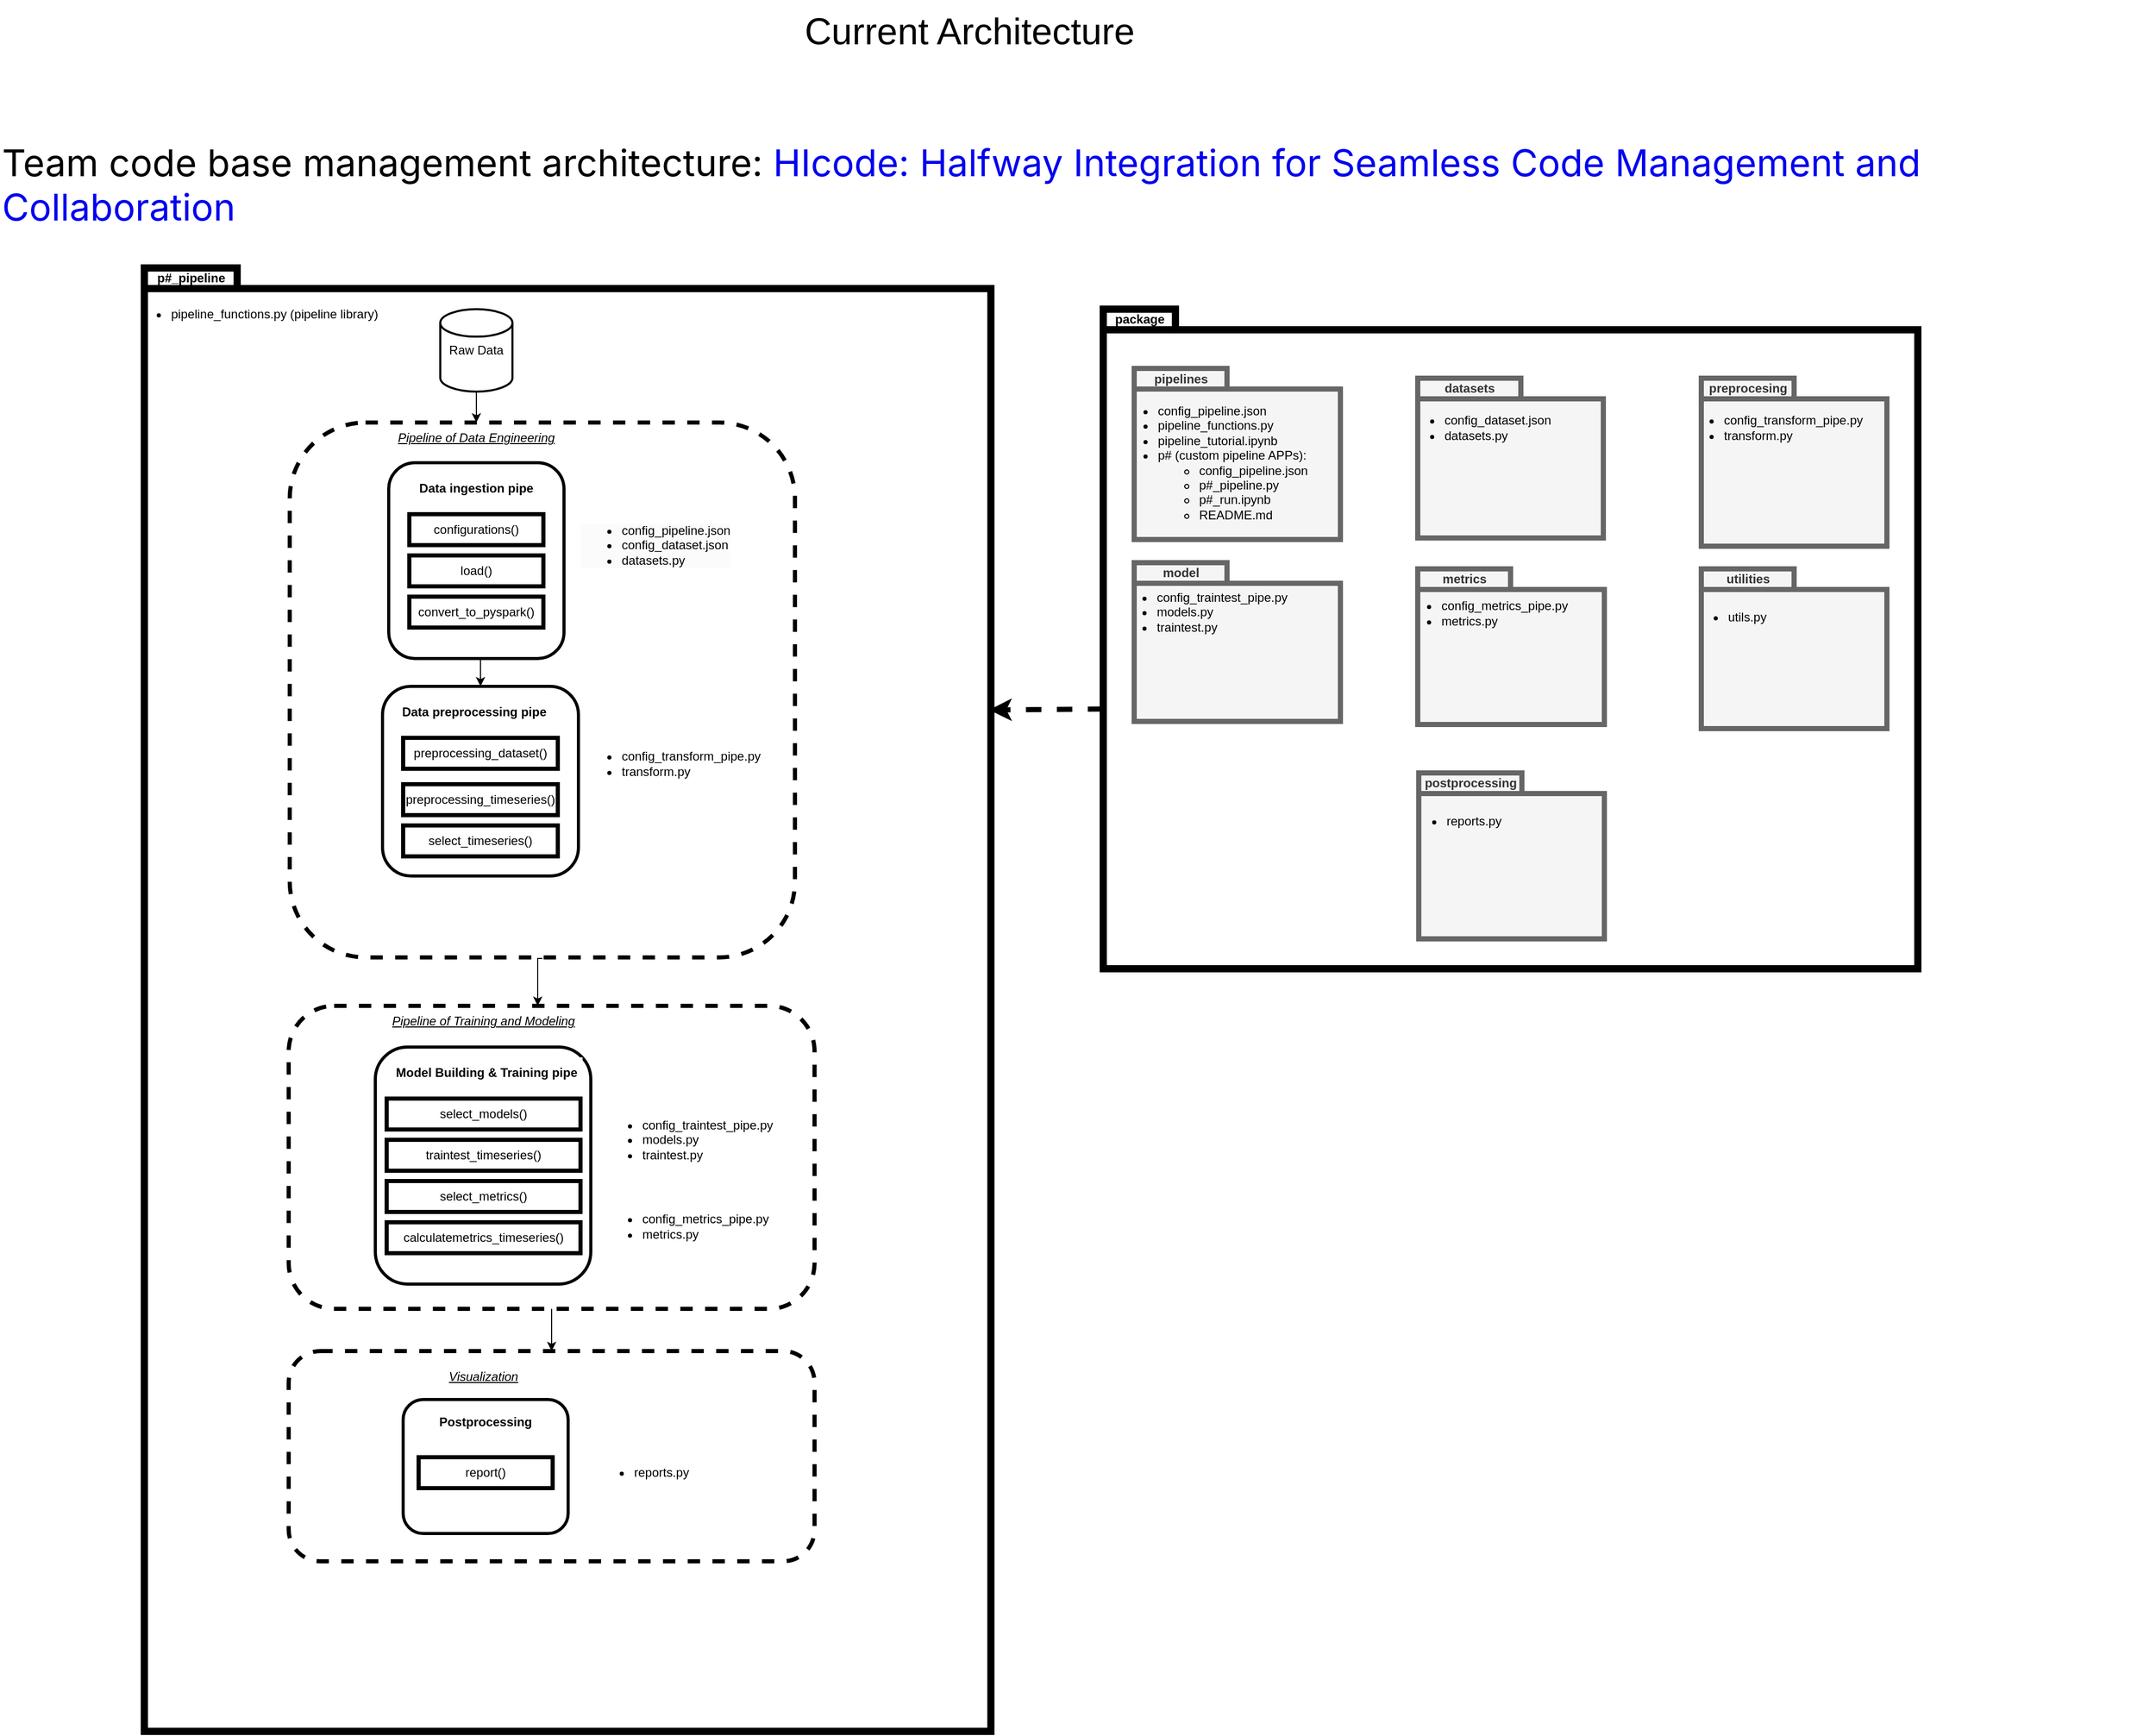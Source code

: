 <mxfile version="27.1.4">
  <diagram name="architrecture_diagram" id="HQ712C9doR03rhy1S5jf">
    <mxGraphModel dx="2430" dy="2640" grid="1" gridSize="10" guides="1" tooltips="1" connect="1" arrows="1" fold="1" page="1" pageScale="1" pageWidth="827" pageHeight="1169" math="0" shadow="0">
      <root>
        <mxCell id="0" />
        <mxCell id="1" parent="0" />
        <mxCell id="vaZw7ZPf9e5VCLAtTvDp-1" value="" style="group" connectable="0" vertex="1" parent="1">
          <mxGeometry x="390" y="450" width="2090" height="1680" as="geometry" />
        </mxCell>
        <mxCell id="vaZw7ZPf9e5VCLAtTvDp-2" value="&lt;font style=&quot;font-size: 36px;&quot;&gt;Current Architecture&amp;nbsp;&lt;br&gt;&lt;/font&gt;" style="text;html=1;align=center;verticalAlign=middle;resizable=0;points=[];autosize=1;strokeColor=none;fillColor=none;" vertex="1" parent="vaZw7ZPf9e5VCLAtTvDp-1">
          <mxGeometry x="770" width="350" height="60" as="geometry" />
        </mxCell>
        <mxCell id="vaZw7ZPf9e5VCLAtTvDp-3" value="&lt;font style=&quot;background-color: rgb(255, 255, 255); font-size: 36px;&quot;&gt;&lt;span style=&quot;font-family: -apple-system, BlinkMacSystemFont, &amp;quot;Segoe UI&amp;quot;, &amp;quot;Noto Sans&amp;quot;, Helvetica, Arial, sans-serif, &amp;quot;Apple Color Emoji&amp;quot;, &amp;quot;Segoe UI Emoji&amp;quot;; font-style: normal; font-variant-ligatures: normal; font-variant-caps: normal; font-weight: 400; letter-spacing: normal; orphans: 2; text-align: start; text-indent: 0px; text-transform: none; widows: 2; word-spacing: 0px; -webkit-text-stroke-width: 0px; text-decoration-thickness: initial; text-decoration-style: initial; text-decoration-color: initial; float: none; display: inline !important;&quot;&gt;Team code base management architecture:&amp;nbsp;&lt;/span&gt;&lt;a style=&quot;box-sizing: border-box; text-decoration: none; font-family: -apple-system, BlinkMacSystemFont, &amp;quot;Segoe UI&amp;quot;, &amp;quot;Noto Sans&amp;quot;, Helvetica, Arial, sans-serif, &amp;quot;Apple Color Emoji&amp;quot;, &amp;quot;Segoe UI Emoji&amp;quot;; font-style: normal; font-variant-ligatures: normal; font-variant-caps: normal; font-weight: 400; letter-spacing: normal; orphans: 2; text-align: start; text-indent: 0px; text-transform: none; widows: 2; word-spacing: 0px; -webkit-text-stroke-width: 0px;&quot; href=&quot;https://github.com/nmc-costa/HIcode&quot;&gt;HIcode: Halfway Integration for Seamless Code Management and Collaboration&lt;/a&gt;&lt;/font&gt;" style="text;whiteSpace=wrap;html=1;" vertex="1" parent="vaZw7ZPf9e5VCLAtTvDp-1">
          <mxGeometry y="130" width="2090" height="60" as="geometry" />
        </mxCell>
        <mxCell id="vaZw7ZPf9e5VCLAtTvDp-4" value="" style="group" vertex="1" connectable="0" parent="vaZw7ZPf9e5VCLAtTvDp-1">
          <mxGeometry x="140" y="260" width="1720" height="1420" as="geometry" />
        </mxCell>
        <mxCell id="vaZw7ZPf9e5VCLAtTvDp-5" value="package" style="shape=folder;fontStyle=1;tabWidth=70;tabHeight=20;tabPosition=left;html=1;boundedLbl=1;labelInHeader=1;container=1;collapsible=0;recursiveResize=0;strokeWidth=7;" vertex="1" parent="vaZw7ZPf9e5VCLAtTvDp-4">
          <mxGeometry x="930" y="40" width="790" height="640" as="geometry" />
        </mxCell>
        <mxCell id="vaZw7ZPf9e5VCLAtTvDp-6" value="preprocesing" style="shape=folder;fontStyle=1;tabWidth=90;tabHeight=20;tabPosition=left;html=1;boundedLbl=1;labelInHeader=1;container=1;collapsible=0;recursiveResize=0;strokeWidth=5;fillColor=#f5f5f5;fontColor=#333333;strokeColor=#666666;" vertex="1" parent="vaZw7ZPf9e5VCLAtTvDp-5">
          <mxGeometry x="580" y="67" width="180" height="163" as="geometry" />
        </mxCell>
        <mxCell id="vaZw7ZPf9e5VCLAtTvDp-7" value="&lt;ul&gt;&lt;li&gt;config_transform_pipe.py&lt;/li&gt;&lt;li&gt;transform.py&lt;/li&gt;&lt;/ul&gt;" style="text;html=1;align=left;verticalAlign=middle;resizable=0;points=[];autosize=1;strokeColor=none;fillColor=none;" vertex="1" parent="vaZw7ZPf9e5VCLAtTvDp-6">
          <mxGeometry x="-20" y="13" width="200" height="70" as="geometry" />
        </mxCell>
        <mxCell id="vaZw7ZPf9e5VCLAtTvDp-8" value="postprocessing" style="shape=folder;fontStyle=1;tabWidth=100;tabHeight=20;tabPosition=left;html=1;boundedLbl=1;labelInHeader=1;container=1;collapsible=0;recursiveResize=0;strokeWidth=5;fillColor=#f5f5f5;fontColor=#333333;strokeColor=#666666;" vertex="1" parent="vaZw7ZPf9e5VCLAtTvDp-5">
          <mxGeometry x="306" y="450" width="180" height="161" as="geometry" />
        </mxCell>
        <mxCell id="vaZw7ZPf9e5VCLAtTvDp-9" value="&lt;ul&gt;&lt;li&gt;reports.py&lt;/li&gt;&lt;/ul&gt;" style="text;html=1;align=left;verticalAlign=middle;resizable=0;points=[];autosize=1;strokeColor=none;fillColor=none;" vertex="1" parent="vaZw7ZPf9e5VCLAtTvDp-8">
          <mxGeometry x="-15" y="22" width="120" height="50" as="geometry" />
        </mxCell>
        <mxCell id="vaZw7ZPf9e5VCLAtTvDp-10" value="datasets" style="shape=folder;fontStyle=1;tabWidth=100;tabHeight=20;tabPosition=left;html=1;boundedLbl=1;labelInHeader=1;container=1;collapsible=0;recursiveResize=0;strokeWidth=5;fillColor=#f5f5f5;fontColor=#333333;strokeColor=#666666;" vertex="1" parent="vaZw7ZPf9e5VCLAtTvDp-5">
          <mxGeometry x="305" y="67" width="180" height="155" as="geometry" />
        </mxCell>
        <mxCell id="vaZw7ZPf9e5VCLAtTvDp-11" value="&lt;ul&gt;&lt;li&gt;config_dataset.json&lt;/li&gt;&lt;li&gt;datasets.py&lt;/li&gt;&lt;/ul&gt;" style="text;html=1;align=left;verticalAlign=middle;resizable=0;points=[];autosize=1;strokeColor=none;fillColor=none;" vertex="1" parent="vaZw7ZPf9e5VCLAtTvDp-10">
          <mxGeometry x="-16" y="13" width="170" height="70" as="geometry" />
        </mxCell>
        <mxCell id="vaZw7ZPf9e5VCLAtTvDp-12" value="metrics" style="shape=folder;fontStyle=1;tabWidth=90;tabHeight=20;tabPosition=left;html=1;boundedLbl=1;labelInHeader=1;container=1;collapsible=0;recursiveResize=0;strokeWidth=5;fillColor=#f5f5f5;fontColor=#333333;strokeColor=#666666;" vertex="1" parent="vaZw7ZPf9e5VCLAtTvDp-5">
          <mxGeometry x="305" y="252" width="181" height="151" as="geometry" />
        </mxCell>
        <mxCell id="vaZw7ZPf9e5VCLAtTvDp-13" value="&lt;ul&gt;&lt;li&gt;config_metrics_pipe.py&lt;/li&gt;&lt;li&gt;metrics.py&lt;/li&gt;&lt;/ul&gt;" style="text;html=1;align=left;verticalAlign=middle;resizable=0;points=[];autosize=1;strokeColor=none;fillColor=none;" vertex="1" parent="vaZw7ZPf9e5VCLAtTvDp-12">
          <mxGeometry x="-19" y="8" width="190" height="70" as="geometry" />
        </mxCell>
        <mxCell id="vaZw7ZPf9e5VCLAtTvDp-14" value="utilities" style="shape=folder;fontStyle=1;tabWidth=90;tabHeight=20;tabPosition=left;html=1;boundedLbl=1;labelInHeader=1;container=1;collapsible=0;recursiveResize=0;strokeWidth=5;fillColor=#f5f5f5;fontColor=#333333;strokeColor=#666666;" vertex="1" parent="vaZw7ZPf9e5VCLAtTvDp-5">
          <mxGeometry x="580" y="252" width="180" height="155" as="geometry" />
        </mxCell>
        <mxCell id="vaZw7ZPf9e5VCLAtTvDp-15" value="&lt;ul&gt;&lt;li&gt;utils.py&lt;/li&gt;&lt;/ul&gt;" style="text;html=1;align=left;verticalAlign=middle;resizable=0;points=[];autosize=1;strokeColor=none;fillColor=none;" vertex="1" parent="vaZw7ZPf9e5VCLAtTvDp-14">
          <mxGeometry x="-16" y="22" width="100" height="50" as="geometry" />
        </mxCell>
        <mxCell id="vaZw7ZPf9e5VCLAtTvDp-16" value="pipelines" style="shape=folder;fontStyle=1;tabWidth=90;tabHeight=20;tabPosition=left;html=1;boundedLbl=1;labelInHeader=1;container=1;collapsible=0;recursiveResize=0;strokeWidth=5;fillColor=#f5f5f5;fontColor=#333333;strokeColor=#666666;" vertex="1" parent="vaZw7ZPf9e5VCLAtTvDp-5">
          <mxGeometry x="30" y="57.5" width="200" height="166" as="geometry" />
        </mxCell>
        <mxCell id="vaZw7ZPf9e5VCLAtTvDp-17" value="&lt;ul&gt;&lt;li style=&quot;border-color: var(--border-color);&quot;&gt;config_pipeline.json&lt;/li&gt;&lt;li&gt;pipeline_functions.py&lt;/li&gt;&lt;li&gt;pipeline_tutorial.ipynb&lt;/li&gt;&lt;li&gt;p# (custom pipeline APPs):&lt;/li&gt;&lt;ul&gt;&lt;li&gt;config_pipeline.json&lt;/li&gt;&lt;li&gt;p#_pipeline.py&lt;/li&gt;&lt;li&gt;p#_run.ipynb&lt;/li&gt;&lt;li&gt;README.md&lt;/li&gt;&lt;/ul&gt;&lt;/ul&gt;" style="text;html=1;align=left;verticalAlign=middle;resizable=0;points=[];autosize=1;strokeColor=none;fillColor=none;" vertex="1" parent="vaZw7ZPf9e5VCLAtTvDp-16">
          <mxGeometry x="-19" y="16" width="210" height="150" as="geometry" />
        </mxCell>
        <mxCell id="vaZw7ZPf9e5VCLAtTvDp-18" value="model" style="shape=folder;fontStyle=1;tabWidth=90;tabHeight=20;tabPosition=left;html=1;boundedLbl=1;labelInHeader=1;container=1;collapsible=0;recursiveResize=0;strokeWidth=5;fillColor=#f5f5f5;fontColor=#333333;strokeColor=#666666;" vertex="1" parent="vaZw7ZPf9e5VCLAtTvDp-5">
          <mxGeometry x="30" y="246" width="200" height="154" as="geometry" />
        </mxCell>
        <mxCell id="vaZw7ZPf9e5VCLAtTvDp-19" value="&lt;ul&gt;&lt;li&gt;config_traintest_pipe.py&lt;/li&gt;&lt;li&gt;models.py&lt;/li&gt;&lt;li&gt;traintest.py&lt;/li&gt;&lt;/ul&gt;" style="text;html=1;align=left;verticalAlign=middle;resizable=0;points=[];autosize=1;strokeColor=none;fillColor=none;" vertex="1" parent="vaZw7ZPf9e5VCLAtTvDp-18">
          <mxGeometry x="-20" y="8" width="190" height="80" as="geometry" />
        </mxCell>
        <mxCell id="vaZw7ZPf9e5VCLAtTvDp-20" value="p#_pipeline" style="shape=folder;fontStyle=1;tabWidth=90;tabHeight=20;tabPosition=left;html=1;boundedLbl=1;labelInHeader=1;container=1;collapsible=0;recursiveResize=0;strokeWidth=7;" vertex="1" parent="vaZw7ZPf9e5VCLAtTvDp-4">
          <mxGeometry width="821" height="1420" as="geometry" />
        </mxCell>
        <mxCell id="vaZw7ZPf9e5VCLAtTvDp-21" value="" style="rounded=1;whiteSpace=wrap;html=1;strokeWidth=4;dashed=1;" vertex="1" parent="vaZw7ZPf9e5VCLAtTvDp-20">
          <mxGeometry x="141" y="150" width="490" height="518.94" as="geometry" />
        </mxCell>
        <mxCell id="vaZw7ZPf9e5VCLAtTvDp-22" value="" style="rounded=1;whiteSpace=wrap;html=1;strokeWidth=3;" vertex="1" parent="vaZw7ZPf9e5VCLAtTvDp-20">
          <mxGeometry x="237" y="188.94" width="170" height="190" as="geometry" />
        </mxCell>
        <mxCell id="vaZw7ZPf9e5VCLAtTvDp-23" value="&lt;br&gt;&lt;br&gt;&lt;br&gt;&lt;br&gt;&lt;br&gt;&lt;br&gt;&lt;br&gt;&lt;br&gt;&lt;br&gt;&lt;br&gt;&lt;br&gt;&lt;br&gt;" style="rounded=1;whiteSpace=wrap;html=1;strokeWidth=3;" vertex="1" parent="vaZw7ZPf9e5VCLAtTvDp-20">
          <mxGeometry x="231" y="405.95" width="190" height="184.05" as="geometry" />
        </mxCell>
        <mxCell id="vaZw7ZPf9e5VCLAtTvDp-24" style="edgeStyle=orthogonalEdgeStyle;rounded=0;orthogonalLoop=1;jettySize=auto;html=1;entryX=0.5;entryY=0;entryDx=0;entryDy=0;" edge="1" parent="vaZw7ZPf9e5VCLAtTvDp-20" target="vaZw7ZPf9e5VCLAtTvDp-23">
          <mxGeometry relative="1" as="geometry">
            <mxPoint x="239.7" y="443.45" as="targetPoint" />
            <mxPoint x="322" y="380" as="sourcePoint" />
            <Array as="points" />
          </mxGeometry>
        </mxCell>
        <mxCell id="vaZw7ZPf9e5VCLAtTvDp-25" value="preprocessing_dataset()" style="rounded=0;whiteSpace=wrap;html=1;strokeWidth=4;" vertex="1" parent="vaZw7ZPf9e5VCLAtTvDp-20">
          <mxGeometry x="251" y="455.95" width="150" height="30" as="geometry" />
        </mxCell>
        <mxCell id="vaZw7ZPf9e5VCLAtTvDp-26" value="preprocessing_timeseries()" style="rounded=0;whiteSpace=wrap;html=1;strokeWidth=4;" vertex="1" parent="vaZw7ZPf9e5VCLAtTvDp-20">
          <mxGeometry x="251" y="500.95" width="150" height="30" as="geometry" />
        </mxCell>
        <mxCell id="vaZw7ZPf9e5VCLAtTvDp-27" value="select_timeseries()" style="rounded=0;whiteSpace=wrap;html=1;strokeWidth=4;" vertex="1" parent="vaZw7ZPf9e5VCLAtTvDp-20">
          <mxGeometry x="251" y="540.95" width="150" height="30" as="geometry" />
        </mxCell>
        <mxCell id="vaZw7ZPf9e5VCLAtTvDp-28" value="&lt;b&gt;Data preprocessing pipe&lt;/b&gt;" style="rounded=0;whiteSpace=wrap;html=1;strokeWidth=4;strokeColor=none;" vertex="1" parent="vaZw7ZPf9e5VCLAtTvDp-20">
          <mxGeometry x="245" y="415.95" width="150" height="30" as="geometry" />
        </mxCell>
        <mxCell id="vaZw7ZPf9e5VCLAtTvDp-29" value="" style="rounded=1;whiteSpace=wrap;html=1;strokeWidth=4;dashed=1;" vertex="1" parent="vaZw7ZPf9e5VCLAtTvDp-20">
          <mxGeometry x="140" y="716" width="510" height="294" as="geometry" />
        </mxCell>
        <mxCell id="vaZw7ZPf9e5VCLAtTvDp-30" value="&lt;br&gt;&lt;br&gt;&lt;br&gt;&lt;br&gt;&lt;br&gt;&lt;br&gt;&lt;br&gt;&lt;br&gt;&lt;br&gt;&lt;br&gt;&lt;br&gt;&lt;br&gt;" style="rounded=1;whiteSpace=wrap;html=1;strokeWidth=3;" vertex="1" parent="vaZw7ZPf9e5VCLAtTvDp-20">
          <mxGeometry x="224" y="756" width="209" height="230" as="geometry" />
        </mxCell>
        <mxCell id="vaZw7ZPf9e5VCLAtTvDp-31" value="select_models()" style="rounded=0;whiteSpace=wrap;html=1;strokeWidth=4;" vertex="1" parent="vaZw7ZPf9e5VCLAtTvDp-20">
          <mxGeometry x="235" y="806" width="188" height="30" as="geometry" />
        </mxCell>
        <mxCell id="vaZw7ZPf9e5VCLAtTvDp-32" value="traintest_timeseries()" style="rounded=0;whiteSpace=wrap;html=1;strokeWidth=4;" vertex="1" parent="vaZw7ZPf9e5VCLAtTvDp-20">
          <mxGeometry x="235" y="846" width="188" height="30" as="geometry" />
        </mxCell>
        <mxCell id="vaZw7ZPf9e5VCLAtTvDp-33" value="select_metrics()" style="rounded=0;whiteSpace=wrap;html=1;strokeWidth=4;" vertex="1" parent="vaZw7ZPf9e5VCLAtTvDp-20">
          <mxGeometry x="235" y="886" width="188" height="30" as="geometry" />
        </mxCell>
        <mxCell id="vaZw7ZPf9e5VCLAtTvDp-34" value="&lt;b&gt;Model Building &amp;amp; Training pipe&lt;/b&gt;" style="rounded=0;whiteSpace=wrap;html=1;strokeWidth=4;strokeColor=none;" vertex="1" parent="vaZw7ZPf9e5VCLAtTvDp-20">
          <mxGeometry x="239" y="766" width="186" height="30" as="geometry" />
        </mxCell>
        <mxCell id="vaZw7ZPf9e5VCLAtTvDp-35" value="calculatemetrics_timeseries()" style="rounded=0;whiteSpace=wrap;html=1;strokeWidth=4;" vertex="1" parent="vaZw7ZPf9e5VCLAtTvDp-20">
          <mxGeometry x="235" y="926" width="188" height="30" as="geometry" />
        </mxCell>
        <mxCell id="vaZw7ZPf9e5VCLAtTvDp-36" style="edgeStyle=orthogonalEdgeStyle;rounded=0;orthogonalLoop=1;jettySize=auto;html=1;exitX=0.5;exitY=1;exitDx=0;exitDy=0;entryX=0.5;entryY=0;entryDx=0;entryDy=0;" edge="1" parent="vaZw7ZPf9e5VCLAtTvDp-20" source="vaZw7ZPf9e5VCLAtTvDp-29" target="vaZw7ZPf9e5VCLAtTvDp-38">
          <mxGeometry relative="1" as="geometry">
            <mxPoint x="370" y="1020" as="sourcePoint" />
            <mxPoint x="320" y="1051" as="targetPoint" />
          </mxGeometry>
        </mxCell>
        <mxCell id="vaZw7ZPf9e5VCLAtTvDp-37" value="&lt;i&gt;&lt;u&gt;Pipeline of Training and Modeling&lt;/u&gt;&lt;/i&gt;" style="text;html=1;strokeColor=none;fillColor=none;align=center;verticalAlign=middle;whiteSpace=wrap;rounded=0;" vertex="1" parent="vaZw7ZPf9e5VCLAtTvDp-20">
          <mxGeometry x="224" y="716" width="210" height="30" as="geometry" />
        </mxCell>
        <mxCell id="vaZw7ZPf9e5VCLAtTvDp-38" value="" style="rounded=1;whiteSpace=wrap;html=1;strokeWidth=4;dashed=1;" vertex="1" parent="vaZw7ZPf9e5VCLAtTvDp-20">
          <mxGeometry x="140" y="1051" width="510" height="204" as="geometry" />
        </mxCell>
        <mxCell id="vaZw7ZPf9e5VCLAtTvDp-39" value="&lt;br&gt;&lt;br&gt;&lt;br&gt;&lt;br&gt;&lt;br&gt;&lt;br&gt;&lt;br&gt;&lt;br&gt;&lt;br&gt;&lt;br&gt;&lt;br&gt;&lt;br&gt;" style="rounded=1;whiteSpace=wrap;html=1;strokeWidth=3;" vertex="1" parent="vaZw7ZPf9e5VCLAtTvDp-20">
          <mxGeometry x="251" y="1098" width="160" height="130" as="geometry" />
        </mxCell>
        <mxCell id="vaZw7ZPf9e5VCLAtTvDp-40" value="report()" style="rounded=0;whiteSpace=wrap;html=1;strokeWidth=4;" vertex="1" parent="vaZw7ZPf9e5VCLAtTvDp-20">
          <mxGeometry x="266" y="1154" width="130" height="30" as="geometry" />
        </mxCell>
        <mxCell id="vaZw7ZPf9e5VCLAtTvDp-41" value="&lt;b&gt;Postprocessing&lt;/b&gt;" style="rounded=0;whiteSpace=wrap;html=1;strokeWidth=4;strokeColor=none;" vertex="1" parent="vaZw7ZPf9e5VCLAtTvDp-20">
          <mxGeometry x="266" y="1105" width="130" height="30" as="geometry" />
        </mxCell>
        <mxCell id="vaZw7ZPf9e5VCLAtTvDp-42" value="&lt;i&gt;&lt;u&gt;Visualization&lt;/u&gt;&lt;/i&gt;" style="text;html=1;strokeColor=none;fillColor=none;align=center;verticalAlign=middle;whiteSpace=wrap;rounded=0;" vertex="1" parent="vaZw7ZPf9e5VCLAtTvDp-20">
          <mxGeometry x="288.5" y="1061" width="80" height="30" as="geometry" />
        </mxCell>
        <mxCell id="vaZw7ZPf9e5VCLAtTvDp-43" style="edgeStyle=orthogonalEdgeStyle;rounded=0;orthogonalLoop=1;jettySize=auto;html=1;entryX=0.75;entryY=0;entryDx=0;entryDy=0;" edge="1" parent="vaZw7ZPf9e5VCLAtTvDp-20" target="vaZw7ZPf9e5VCLAtTvDp-37">
          <mxGeometry relative="1" as="geometry">
            <Array as="points">
              <mxPoint x="386" y="670" />
              <mxPoint x="382" y="670" />
            </Array>
            <mxPoint x="386" y="670" as="sourcePoint" />
          </mxGeometry>
        </mxCell>
        <mxCell id="vaZw7ZPf9e5VCLAtTvDp-44" value="&lt;i&gt;&lt;u&gt;Pipeline of Data Engineering&lt;/u&gt;&lt;/i&gt;" style="text;html=1;strokeColor=none;fillColor=none;align=center;verticalAlign=middle;whiteSpace=wrap;rounded=0;" vertex="1" parent="vaZw7ZPf9e5VCLAtTvDp-20">
          <mxGeometry x="237" y="150.0" width="170" height="30" as="geometry" />
        </mxCell>
        <mxCell id="vaZw7ZPf9e5VCLAtTvDp-45" value="&lt;b&gt;Data ingestion pipe&lt;/b&gt;" style="rounded=0;whiteSpace=wrap;html=1;strokeWidth=4;strokeColor=none;" vertex="1" parent="vaZw7ZPf9e5VCLAtTvDp-20">
          <mxGeometry x="257" y="198.94" width="130" height="30" as="geometry" />
        </mxCell>
        <mxCell id="vaZw7ZPf9e5VCLAtTvDp-46" value="configurations()" style="rounded=0;whiteSpace=wrap;html=1;strokeWidth=4;" vertex="1" parent="vaZw7ZPf9e5VCLAtTvDp-20">
          <mxGeometry x="257" y="238.94" width="130" height="30" as="geometry" />
        </mxCell>
        <mxCell id="vaZw7ZPf9e5VCLAtTvDp-47" value="load()" style="rounded=0;whiteSpace=wrap;html=1;strokeWidth=4;" vertex="1" parent="vaZw7ZPf9e5VCLAtTvDp-20">
          <mxGeometry x="257" y="278.94" width="130" height="30" as="geometry" />
        </mxCell>
        <mxCell id="vaZw7ZPf9e5VCLAtTvDp-48" value="convert_to_pyspark()" style="rounded=0;whiteSpace=wrap;html=1;strokeWidth=4;" vertex="1" parent="vaZw7ZPf9e5VCLAtTvDp-20">
          <mxGeometry x="257" y="318.94" width="130" height="30" as="geometry" />
        </mxCell>
        <mxCell id="vaZw7ZPf9e5VCLAtTvDp-49" value="Raw Data" style="strokeWidth=2;html=1;shape=mxgraph.flowchart.database;whiteSpace=wrap;" vertex="1" parent="vaZw7ZPf9e5VCLAtTvDp-20">
          <mxGeometry x="287" y="40.0" width="70" height="80" as="geometry" />
        </mxCell>
        <mxCell id="vaZw7ZPf9e5VCLAtTvDp-50" style="edgeStyle=orthogonalEdgeStyle;rounded=0;orthogonalLoop=1;jettySize=auto;html=1;exitX=0.5;exitY=1;exitDx=0;exitDy=0;exitPerimeter=0;entryX=0.5;entryY=0;entryDx=0;entryDy=0;" edge="1" parent="vaZw7ZPf9e5VCLAtTvDp-20" source="vaZw7ZPf9e5VCLAtTvDp-49" target="vaZw7ZPf9e5VCLAtTvDp-44">
          <mxGeometry relative="1" as="geometry" />
        </mxCell>
        <mxCell id="vaZw7ZPf9e5VCLAtTvDp-51" value="&lt;ul style=&quot;border-color: var(--border-color); color: rgb(0, 0, 0); font-family: Helvetica; font-size: 12px; font-style: normal; font-variant-ligatures: normal; font-variant-caps: normal; font-weight: 400; letter-spacing: normal; orphans: 2; text-align: left; text-indent: 0px; text-transform: none; widows: 2; word-spacing: 0px; -webkit-text-stroke-width: 0px; background-color: rgb(251, 251, 251); text-decoration-thickness: initial; text-decoration-style: initial; text-decoration-color: initial;&quot;&gt;&lt;li style=&quot;border-color: var(--border-color);&quot;&gt;config_pipeline.json&lt;/li&gt;&lt;li style=&quot;border-color: var(--border-color);&quot;&gt;config_dataset.json&lt;/li&gt;&lt;li&gt;datasets.py&lt;/li&gt;&lt;/ul&gt;" style="text;whiteSpace=wrap;html=1;" vertex="1" parent="vaZw7ZPf9e5VCLAtTvDp-20">
          <mxGeometry x="421" y="228.94" width="180" height="60" as="geometry" />
        </mxCell>
        <mxCell id="vaZw7ZPf9e5VCLAtTvDp-52" value="&lt;ul&gt;&lt;li&gt;config_transform_pipe.py&lt;/li&gt;&lt;li&gt;transform.py&lt;/li&gt;&lt;/ul&gt;" style="text;html=1;align=left;verticalAlign=middle;resizable=0;points=[];autosize=1;strokeColor=none;fillColor=none;" vertex="1" parent="vaZw7ZPf9e5VCLAtTvDp-20">
          <mxGeometry x="421" y="445.95" width="200" height="70" as="geometry" />
        </mxCell>
        <mxCell id="vaZw7ZPf9e5VCLAtTvDp-53" value="&lt;ul&gt;&lt;li&gt;config_traintest_pipe.py&lt;/li&gt;&lt;li&gt;models.py&lt;/li&gt;&lt;li&gt;traintest.py&lt;/li&gt;&lt;/ul&gt;" style="text;html=1;align=left;verticalAlign=middle;resizable=0;points=[];autosize=1;strokeColor=none;fillColor=none;" vertex="1" parent="vaZw7ZPf9e5VCLAtTvDp-20">
          <mxGeometry x="441" y="806" width="190" height="80" as="geometry" />
        </mxCell>
        <mxCell id="vaZw7ZPf9e5VCLAtTvDp-54" value="&lt;ul&gt;&lt;li&gt;config_metrics_pipe.py&lt;/li&gt;&lt;li&gt;metrics.py&lt;/li&gt;&lt;/ul&gt;" style="text;html=1;align=left;verticalAlign=middle;resizable=0;points=[];autosize=1;strokeColor=none;fillColor=none;" vertex="1" parent="vaZw7ZPf9e5VCLAtTvDp-20">
          <mxGeometry x="441" y="895" width="190" height="70" as="geometry" />
        </mxCell>
        <mxCell id="vaZw7ZPf9e5VCLAtTvDp-55" value="&lt;ul&gt;&lt;li&gt;reports.py&lt;/li&gt;&lt;/ul&gt;" style="text;html=1;align=left;verticalAlign=middle;resizable=0;points=[];autosize=1;strokeColor=none;fillColor=none;" vertex="1" parent="vaZw7ZPf9e5VCLAtTvDp-20">
          <mxGeometry x="433" y="1144" width="120" height="50" as="geometry" />
        </mxCell>
        <mxCell id="vaZw7ZPf9e5VCLAtTvDp-56" value="&lt;ul&gt;&lt;li&gt;pipeline_functions.py (pipeline library)&lt;/li&gt;&lt;/ul&gt;" style="text;html=1;align=left;verticalAlign=middle;resizable=0;points=[];autosize=1;strokeColor=none;fillColor=none;" vertex="1" parent="vaZw7ZPf9e5VCLAtTvDp-20">
          <mxGeometry x="-16" y="20" width="260" height="50" as="geometry" />
        </mxCell>
        <mxCell id="vaZw7ZPf9e5VCLAtTvDp-57" style="edgeStyle=orthogonalEdgeStyle;rounded=0;orthogonalLoop=1;jettySize=auto;html=1;exitX=0;exitY=0;exitDx=0;exitDy=378.5;exitPerimeter=0;entryX=0.998;entryY=0.302;entryDx=0;entryDy=0;entryPerimeter=0;dashed=1;strokeWidth=5;" edge="1" parent="vaZw7ZPf9e5VCLAtTvDp-4" target="vaZw7ZPf9e5VCLAtTvDp-20">
          <mxGeometry relative="1" as="geometry">
            <mxPoint x="930" y="428" as="sourcePoint" />
          </mxGeometry>
        </mxCell>
      </root>
    </mxGraphModel>
  </diagram>
</mxfile>
